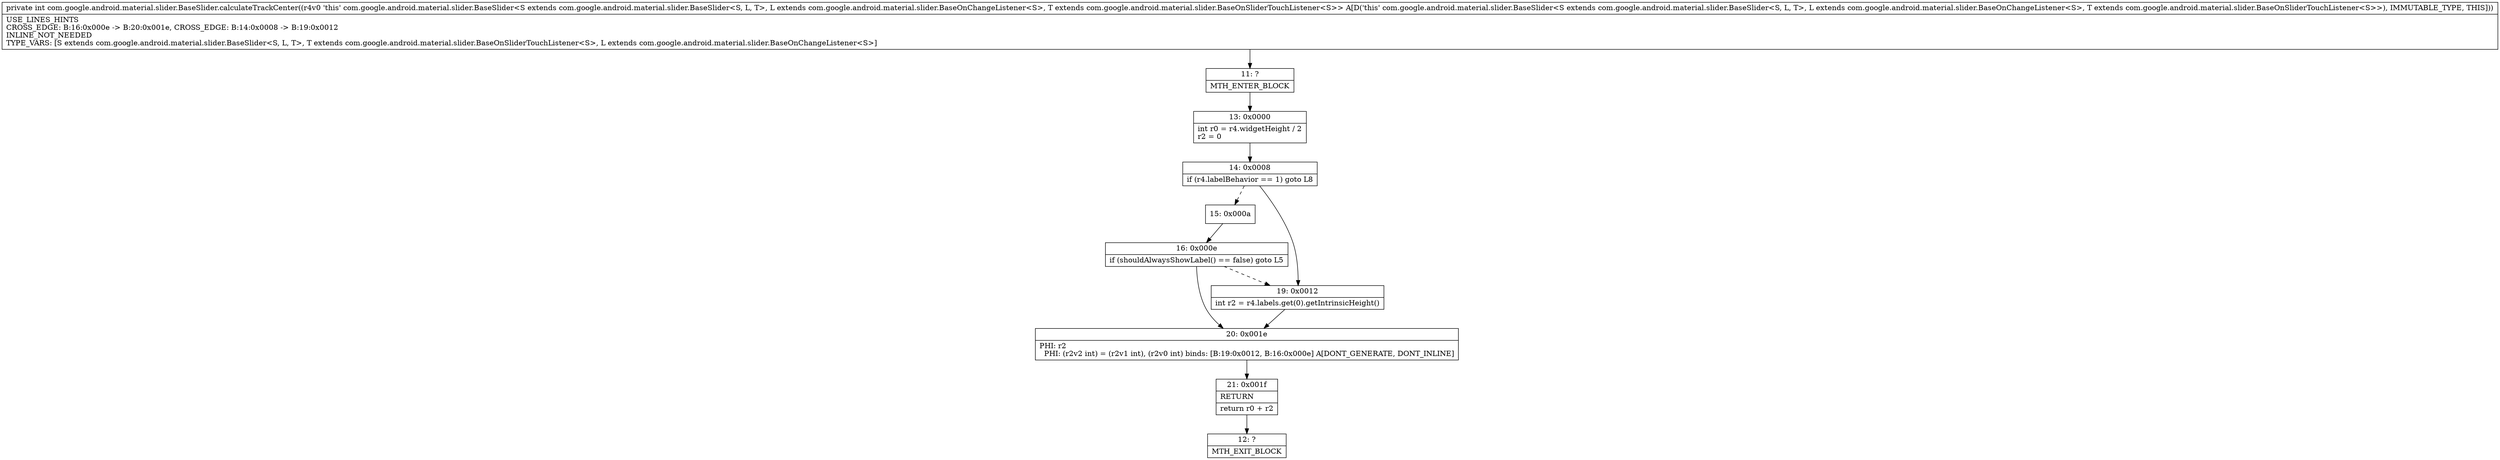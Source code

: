 digraph "CFG forcom.google.android.material.slider.BaseSlider.calculateTrackCenter()I" {
Node_11 [shape=record,label="{11\:\ ?|MTH_ENTER_BLOCK\l}"];
Node_13 [shape=record,label="{13\:\ 0x0000|int r0 = r4.widgetHeight \/ 2\lr2 = 0\l}"];
Node_14 [shape=record,label="{14\:\ 0x0008|if (r4.labelBehavior == 1) goto L8\l}"];
Node_15 [shape=record,label="{15\:\ 0x000a}"];
Node_16 [shape=record,label="{16\:\ 0x000e|if (shouldAlwaysShowLabel() == false) goto L5\l}"];
Node_20 [shape=record,label="{20\:\ 0x001e|PHI: r2 \l  PHI: (r2v2 int) = (r2v1 int), (r2v0 int) binds: [B:19:0x0012, B:16:0x000e] A[DONT_GENERATE, DONT_INLINE]\l}"];
Node_21 [shape=record,label="{21\:\ 0x001f|RETURN\l|return r0 + r2\l}"];
Node_12 [shape=record,label="{12\:\ ?|MTH_EXIT_BLOCK\l}"];
Node_19 [shape=record,label="{19\:\ 0x0012|int r2 = r4.labels.get(0).getIntrinsicHeight()\l}"];
MethodNode[shape=record,label="{private int com.google.android.material.slider.BaseSlider.calculateTrackCenter((r4v0 'this' com.google.android.material.slider.BaseSlider\<S extends com.google.android.material.slider.BaseSlider\<S, L, T\>, L extends com.google.android.material.slider.BaseOnChangeListener\<S\>, T extends com.google.android.material.slider.BaseOnSliderTouchListener\<S\>\> A[D('this' com.google.android.material.slider.BaseSlider\<S extends com.google.android.material.slider.BaseSlider\<S, L, T\>, L extends com.google.android.material.slider.BaseOnChangeListener\<S\>, T extends com.google.android.material.slider.BaseOnSliderTouchListener\<S\>\>), IMMUTABLE_TYPE, THIS]))  | USE_LINES_HINTS\lCROSS_EDGE: B:16:0x000e \-\> B:20:0x001e, CROSS_EDGE: B:14:0x0008 \-\> B:19:0x0012\lINLINE_NOT_NEEDED\lTYPE_VARS: [S extends com.google.android.material.slider.BaseSlider\<S, L, T\>, T extends com.google.android.material.slider.BaseOnSliderTouchListener\<S\>, L extends com.google.android.material.slider.BaseOnChangeListener\<S\>]\l}"];
MethodNode -> Node_11;Node_11 -> Node_13;
Node_13 -> Node_14;
Node_14 -> Node_15[style=dashed];
Node_14 -> Node_19;
Node_15 -> Node_16;
Node_16 -> Node_19[style=dashed];
Node_16 -> Node_20;
Node_20 -> Node_21;
Node_21 -> Node_12;
Node_19 -> Node_20;
}

